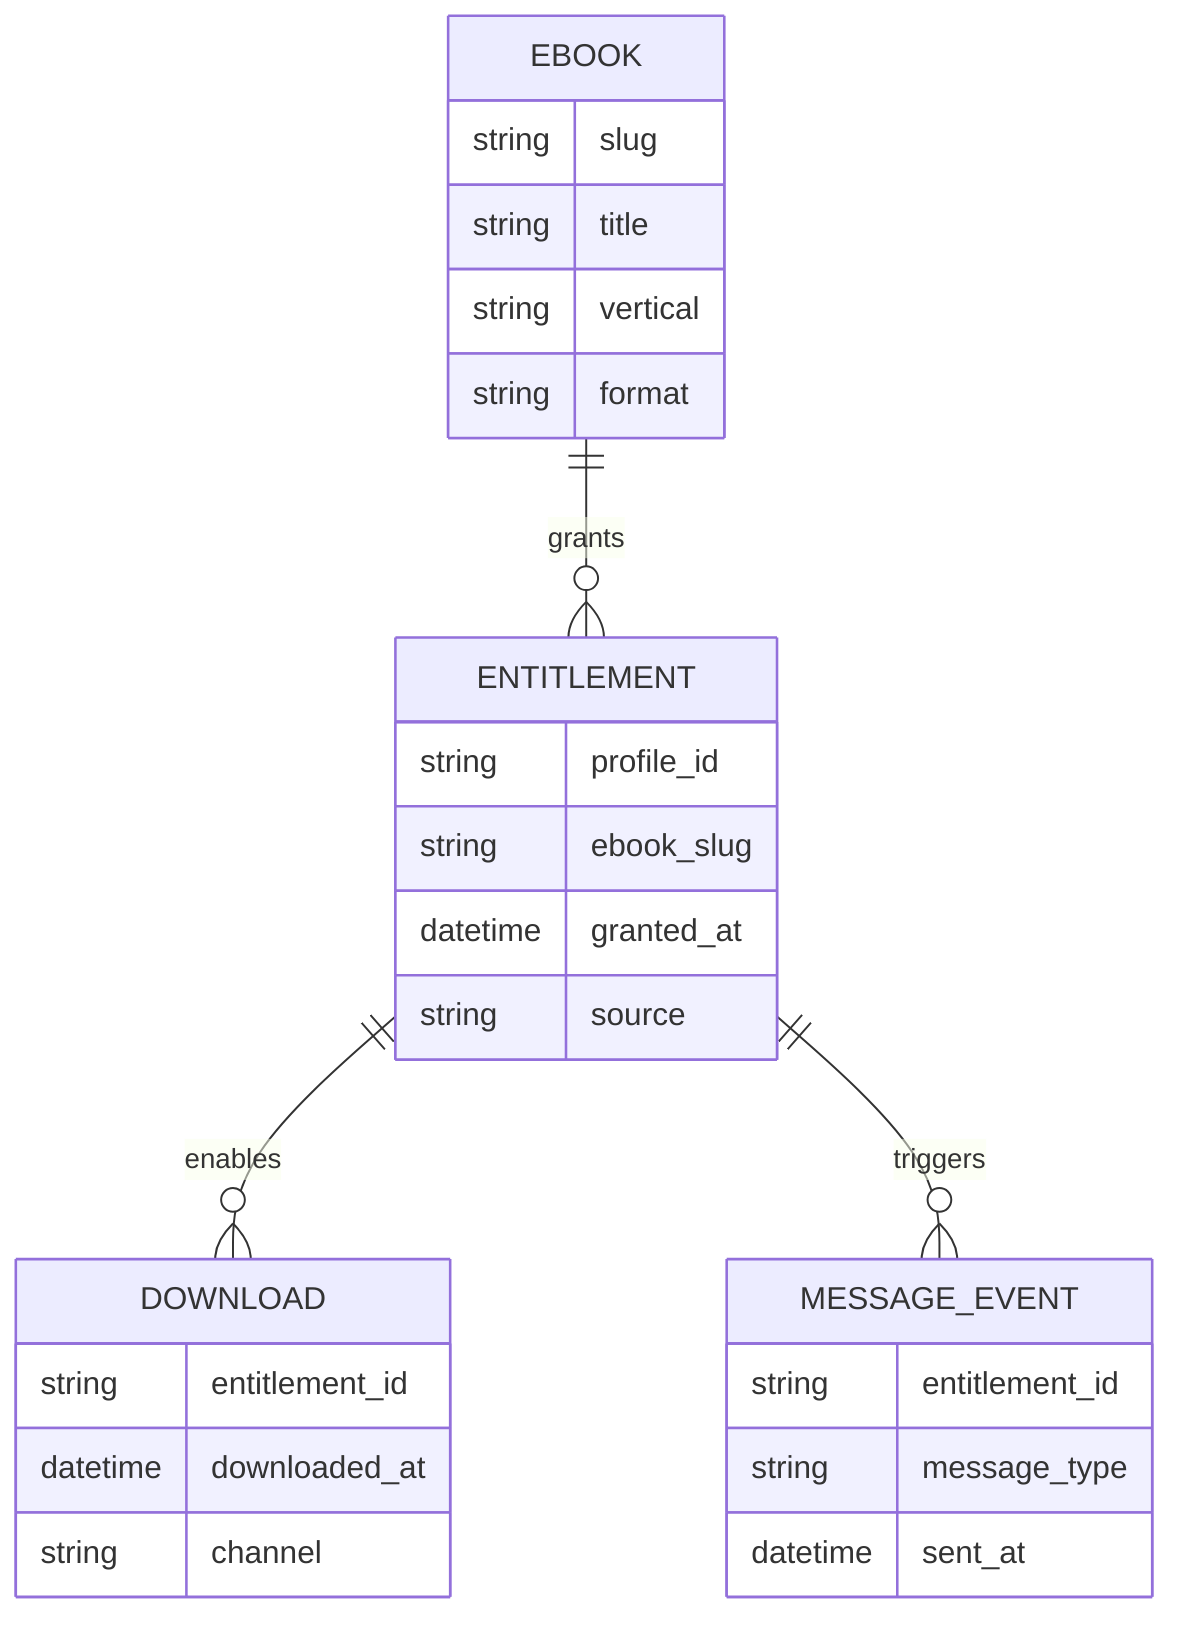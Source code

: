 erDiagram
    EBOOK {
        string slug
        string title
        string vertical
        string format
    }
    ENTITLEMENT {
        string profile_id
        string ebook_slug
        datetime granted_at
        string source
    }
    DOWNLOAD {
        string entitlement_id
        datetime downloaded_at
        string channel
    }
    MESSAGE_EVENT {
        string entitlement_id
        string message_type
        datetime sent_at
    }
    EBOOK ||--o{ ENTITLEMENT : grants
    ENTITLEMENT ||--o{ DOWNLOAD : enables
    ENTITLEMENT ||--o{ MESSAGE_EVENT : triggers